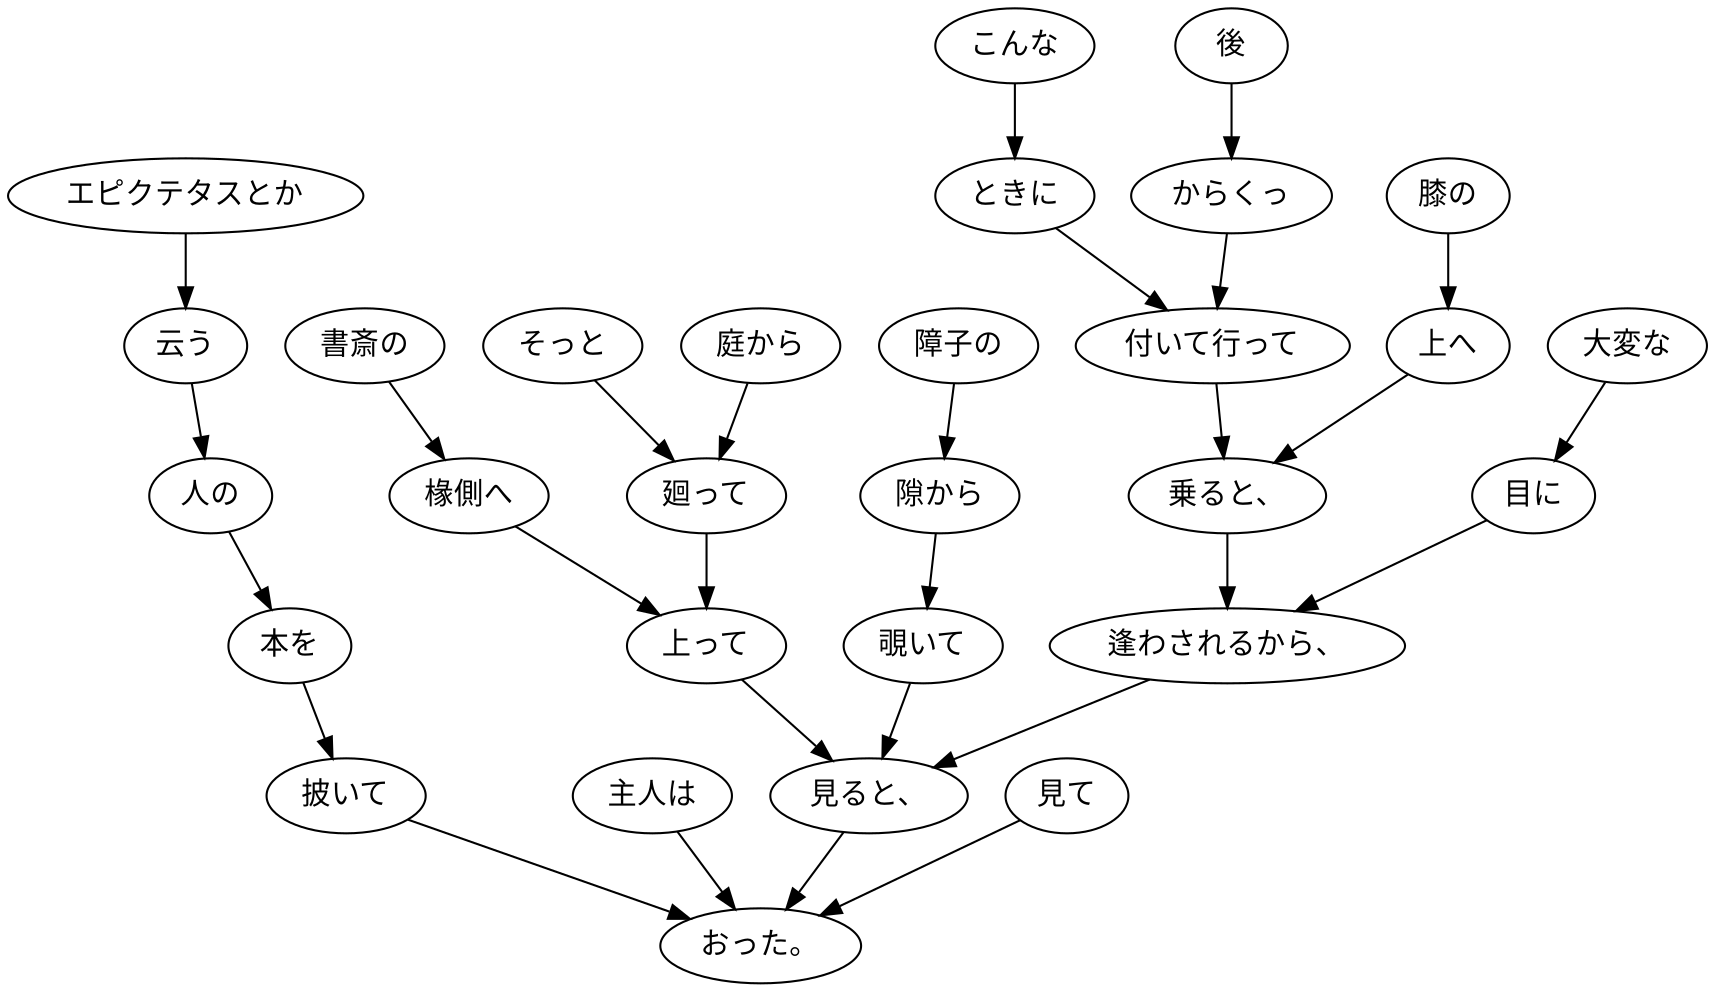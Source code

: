 digraph graph471 {
	node0 [label="こんな"];
	node1 [label="ときに"];
	node2 [label="後"];
	node3 [label="からくっ"];
	node4 [label="付いて行って"];
	node5 [label="膝の"];
	node6 [label="上へ"];
	node7 [label="乗ると、"];
	node8 [label="大変な"];
	node9 [label="目に"];
	node10 [label="逢わされるから、"];
	node11 [label="そっと"];
	node12 [label="庭から"];
	node13 [label="廻って"];
	node14 [label="書斎の"];
	node15 [label="椽側へ"];
	node16 [label="上って"];
	node17 [label="障子の"];
	node18 [label="隙から"];
	node19 [label="覗いて"];
	node20 [label="見ると、"];
	node21 [label="主人は"];
	node22 [label="エピクテタスとか"];
	node23 [label="云う"];
	node24 [label="人の"];
	node25 [label="本を"];
	node26 [label="披いて"];
	node27 [label="見て"];
	node28 [label="おった。"];
	node0 -> node1;
	node1 -> node4;
	node2 -> node3;
	node3 -> node4;
	node4 -> node7;
	node5 -> node6;
	node6 -> node7;
	node7 -> node10;
	node8 -> node9;
	node9 -> node10;
	node10 -> node20;
	node11 -> node13;
	node12 -> node13;
	node13 -> node16;
	node14 -> node15;
	node15 -> node16;
	node16 -> node20;
	node17 -> node18;
	node18 -> node19;
	node19 -> node20;
	node20 -> node28;
	node21 -> node28;
	node22 -> node23;
	node23 -> node24;
	node24 -> node25;
	node25 -> node26;
	node26 -> node28;
	node27 -> node28;
}

